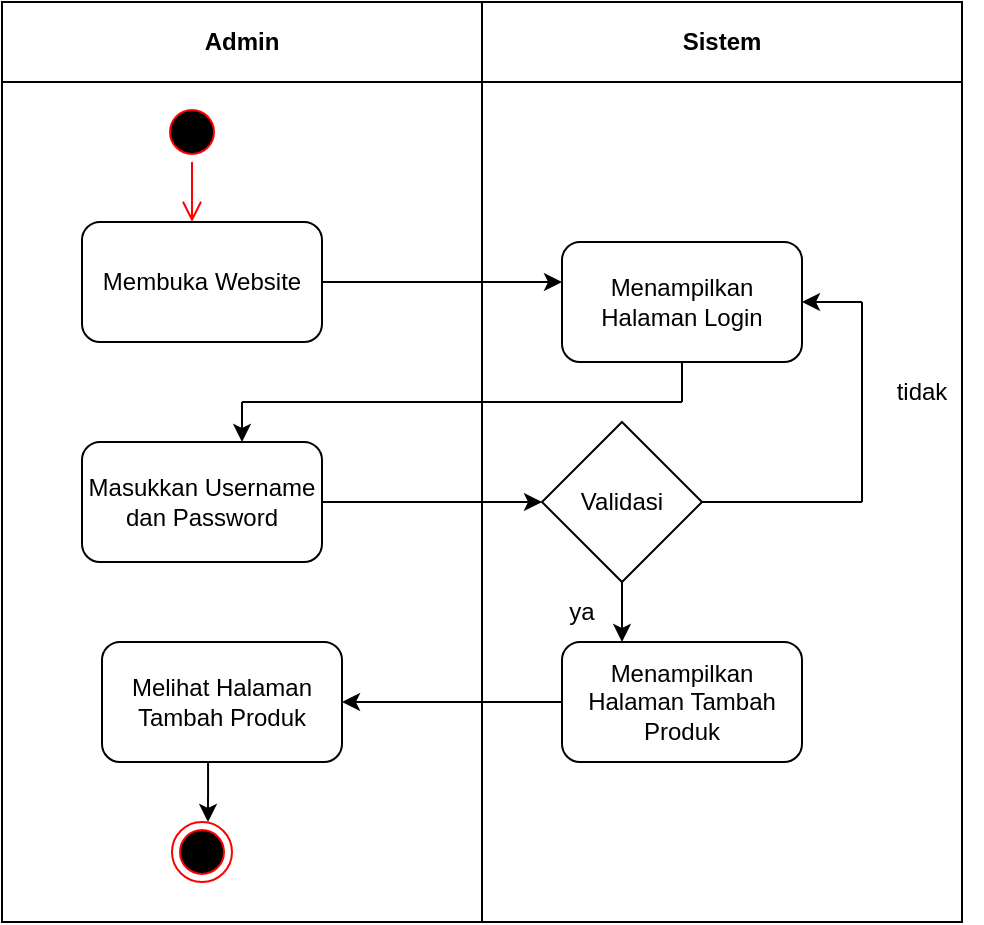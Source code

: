 <mxfile version="27.1.6">
  <diagram name="Page-1" id="hn7rGJjCdzYfXZ9ZLsk9">
    <mxGraphModel dx="1426" dy="789" grid="1" gridSize="10" guides="1" tooltips="1" connect="1" arrows="1" fold="1" page="1" pageScale="1" pageWidth="850" pageHeight="1100" math="0" shadow="0">
      <root>
        <mxCell id="0" />
        <mxCell id="1" parent="0" />
        <mxCell id="IdkEX-wO0B-35H_ZXFYB-1" value="Admin" style="swimlane;whiteSpace=wrap;html=1;startSize=40;" vertex="1" parent="1">
          <mxGeometry x="120" y="80" width="240" height="460" as="geometry" />
        </mxCell>
        <mxCell id="IdkEX-wO0B-35H_ZXFYB-3" value="" style="ellipse;html=1;shape=startState;fillColor=#000000;strokeColor=#ff0000;" vertex="1" parent="IdkEX-wO0B-35H_ZXFYB-1">
          <mxGeometry x="80" y="50" width="30" height="30" as="geometry" />
        </mxCell>
        <mxCell id="IdkEX-wO0B-35H_ZXFYB-4" value="" style="edgeStyle=orthogonalEdgeStyle;html=1;verticalAlign=bottom;endArrow=open;endSize=8;strokeColor=#ff0000;rounded=0;" edge="1" source="IdkEX-wO0B-35H_ZXFYB-3" parent="IdkEX-wO0B-35H_ZXFYB-1">
          <mxGeometry relative="1" as="geometry">
            <mxPoint x="95" y="110" as="targetPoint" />
          </mxGeometry>
        </mxCell>
        <mxCell id="IdkEX-wO0B-35H_ZXFYB-5" value="Membuka Website" style="rounded=1;whiteSpace=wrap;html=1;" vertex="1" parent="IdkEX-wO0B-35H_ZXFYB-1">
          <mxGeometry x="40" y="110" width="120" height="60" as="geometry" />
        </mxCell>
        <mxCell id="IdkEX-wO0B-35H_ZXFYB-19" value="Masukkan Username dan Password" style="rounded=1;whiteSpace=wrap;html=1;" vertex="1" parent="IdkEX-wO0B-35H_ZXFYB-1">
          <mxGeometry x="40" y="220" width="120" height="60" as="geometry" />
        </mxCell>
        <mxCell id="IdkEX-wO0B-35H_ZXFYB-36" value="Melihat Halaman Tambah Produk" style="rounded=1;whiteSpace=wrap;html=1;" vertex="1" parent="IdkEX-wO0B-35H_ZXFYB-1">
          <mxGeometry x="50" y="320" width="120" height="60" as="geometry" />
        </mxCell>
        <mxCell id="IdkEX-wO0B-35H_ZXFYB-37" value="" style="endArrow=classic;html=1;rounded=0;exitX=0.442;exitY=1;exitDx=0;exitDy=0;exitPerimeter=0;" edge="1" parent="IdkEX-wO0B-35H_ZXFYB-1" source="IdkEX-wO0B-35H_ZXFYB-36">
          <mxGeometry width="50" height="50" relative="1" as="geometry">
            <mxPoint x="280" y="550" as="sourcePoint" />
            <mxPoint x="103" y="410" as="targetPoint" />
          </mxGeometry>
        </mxCell>
        <mxCell id="IdkEX-wO0B-35H_ZXFYB-69" value="" style="ellipse;html=1;shape=endState;fillColor=#000000;strokeColor=#ff0000;" vertex="1" parent="IdkEX-wO0B-35H_ZXFYB-1">
          <mxGeometry x="85" y="410" width="30" height="30" as="geometry" />
        </mxCell>
        <mxCell id="IdkEX-wO0B-35H_ZXFYB-2" value="Sistem" style="swimlane;whiteSpace=wrap;html=1;startSize=40;" vertex="1" parent="1">
          <mxGeometry x="360" y="80" width="240" height="460" as="geometry" />
        </mxCell>
        <mxCell id="IdkEX-wO0B-35H_ZXFYB-14" value="Menampilkan Halaman Login" style="rounded=1;whiteSpace=wrap;html=1;" vertex="1" parent="IdkEX-wO0B-35H_ZXFYB-2">
          <mxGeometry x="40" y="120" width="120" height="60" as="geometry" />
        </mxCell>
        <mxCell id="IdkEX-wO0B-35H_ZXFYB-22" value="Validasi" style="rhombus;whiteSpace=wrap;html=1;" vertex="1" parent="IdkEX-wO0B-35H_ZXFYB-2">
          <mxGeometry x="30" y="210" width="80" height="80" as="geometry" />
        </mxCell>
        <mxCell id="IdkEX-wO0B-35H_ZXFYB-33" value="ya" style="text;html=1;align=center;verticalAlign=middle;whiteSpace=wrap;rounded=0;" vertex="1" parent="IdkEX-wO0B-35H_ZXFYB-2">
          <mxGeometry x="20" y="290" width="60" height="30" as="geometry" />
        </mxCell>
        <mxCell id="IdkEX-wO0B-35H_ZXFYB-34" value="Menampilkan Halaman Tambah Produk" style="rounded=1;whiteSpace=wrap;html=1;" vertex="1" parent="IdkEX-wO0B-35H_ZXFYB-2">
          <mxGeometry x="40" y="320" width="120" height="60" as="geometry" />
        </mxCell>
        <mxCell id="IdkEX-wO0B-35H_ZXFYB-17" value="" style="endArrow=none;html=1;rounded=0;" edge="1" parent="IdkEX-wO0B-35H_ZXFYB-2">
          <mxGeometry width="50" height="50" relative="1" as="geometry">
            <mxPoint x="-120" y="200" as="sourcePoint" />
            <mxPoint x="100" y="200" as="targetPoint" />
          </mxGeometry>
        </mxCell>
        <mxCell id="IdkEX-wO0B-35H_ZXFYB-31" value="tidak" style="text;html=1;align=center;verticalAlign=middle;whiteSpace=wrap;rounded=0;" vertex="1" parent="IdkEX-wO0B-35H_ZXFYB-2">
          <mxGeometry x="190" y="180" width="60" height="30" as="geometry" />
        </mxCell>
        <mxCell id="IdkEX-wO0B-35H_ZXFYB-83" value="" style="endArrow=none;html=1;rounded=0;" edge="1" parent="IdkEX-wO0B-35H_ZXFYB-2">
          <mxGeometry width="50" height="50" relative="1" as="geometry">
            <mxPoint x="110" y="250" as="sourcePoint" />
            <mxPoint x="190" y="250" as="targetPoint" />
          </mxGeometry>
        </mxCell>
        <mxCell id="IdkEX-wO0B-35H_ZXFYB-6" value="" style="endArrow=classic;html=1;rounded=0;exitX=1;exitY=0.5;exitDx=0;exitDy=0;" edge="1" parent="1" source="IdkEX-wO0B-35H_ZXFYB-5">
          <mxGeometry width="50" height="50" relative="1" as="geometry">
            <mxPoint x="400" y="430" as="sourcePoint" />
            <mxPoint x="400" y="220" as="targetPoint" />
          </mxGeometry>
        </mxCell>
        <mxCell id="IdkEX-wO0B-35H_ZXFYB-21" value="" style="endArrow=classic;html=1;rounded=0;exitX=1;exitY=0.5;exitDx=0;exitDy=0;" edge="1" parent="1" source="IdkEX-wO0B-35H_ZXFYB-19">
          <mxGeometry width="50" height="50" relative="1" as="geometry">
            <mxPoint x="400" y="430" as="sourcePoint" />
            <mxPoint x="390" y="330" as="targetPoint" />
          </mxGeometry>
        </mxCell>
        <mxCell id="IdkEX-wO0B-35H_ZXFYB-32" value="" style="endArrow=classic;html=1;rounded=0;exitX=0.5;exitY=1;exitDx=0;exitDy=0;" edge="1" parent="1" source="IdkEX-wO0B-35H_ZXFYB-22">
          <mxGeometry width="50" height="50" relative="1" as="geometry">
            <mxPoint x="400" y="430" as="sourcePoint" />
            <mxPoint x="430" y="400" as="targetPoint" />
          </mxGeometry>
        </mxCell>
        <mxCell id="IdkEX-wO0B-35H_ZXFYB-35" value="" style="endArrow=classic;html=1;rounded=0;exitX=0;exitY=0.5;exitDx=0;exitDy=0;entryX=1;entryY=0.5;entryDx=0;entryDy=0;" edge="1" parent="1" source="IdkEX-wO0B-35H_ZXFYB-34" target="IdkEX-wO0B-35H_ZXFYB-36">
          <mxGeometry width="50" height="50" relative="1" as="geometry">
            <mxPoint x="390" y="640" as="sourcePoint" />
            <mxPoint x="290" y="630" as="targetPoint" />
          </mxGeometry>
        </mxCell>
        <mxCell id="IdkEX-wO0B-35H_ZXFYB-71" value="" style="endArrow=none;html=1;rounded=0;entryX=0.5;entryY=1;entryDx=0;entryDy=0;" edge="1" parent="1" target="IdkEX-wO0B-35H_ZXFYB-14">
          <mxGeometry width="50" height="50" relative="1" as="geometry">
            <mxPoint x="460" y="280" as="sourcePoint" />
            <mxPoint x="450" y="270" as="targetPoint" />
          </mxGeometry>
        </mxCell>
        <mxCell id="IdkEX-wO0B-35H_ZXFYB-76" value="" style="endArrow=classic;html=1;rounded=0;" edge="1" parent="1">
          <mxGeometry width="50" height="50" relative="1" as="geometry">
            <mxPoint x="240" y="280" as="sourcePoint" />
            <mxPoint x="240" y="300" as="targetPoint" />
          </mxGeometry>
        </mxCell>
        <mxCell id="IdkEX-wO0B-35H_ZXFYB-84" value="" style="endArrow=none;html=1;rounded=0;" edge="1" parent="1">
          <mxGeometry width="50" height="50" relative="1" as="geometry">
            <mxPoint x="550" y="230" as="sourcePoint" />
            <mxPoint x="550" y="330" as="targetPoint" />
          </mxGeometry>
        </mxCell>
        <mxCell id="IdkEX-wO0B-35H_ZXFYB-85" value="" style="endArrow=classic;html=1;rounded=0;entryX=1;entryY=0.5;entryDx=0;entryDy=0;" edge="1" parent="1" target="IdkEX-wO0B-35H_ZXFYB-14">
          <mxGeometry width="50" height="50" relative="1" as="geometry">
            <mxPoint x="550" y="230" as="sourcePoint" />
            <mxPoint x="460" y="410" as="targetPoint" />
          </mxGeometry>
        </mxCell>
      </root>
    </mxGraphModel>
  </diagram>
</mxfile>
